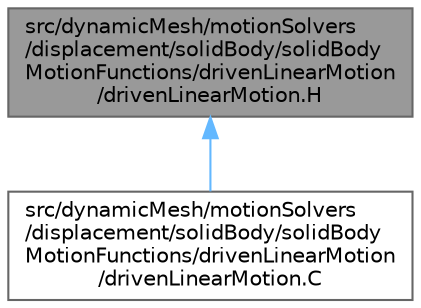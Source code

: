 digraph "src/dynamicMesh/motionSolvers/displacement/solidBody/solidBodyMotionFunctions/drivenLinearMotion/drivenLinearMotion.H"
{
 // LATEX_PDF_SIZE
  bgcolor="transparent";
  edge [fontname=Helvetica,fontsize=10,labelfontname=Helvetica,labelfontsize=10];
  node [fontname=Helvetica,fontsize=10,shape=box,height=0.2,width=0.4];
  Node1 [id="Node000001",label="src/dynamicMesh/motionSolvers\l/displacement/solidBody/solidBody\lMotionFunctions/drivenLinearMotion\l/drivenLinearMotion.H",height=0.2,width=0.4,color="gray40", fillcolor="grey60", style="filled", fontcolor="black",tooltip=" "];
  Node1 -> Node2 [id="edge1_Node000001_Node000002",dir="back",color="steelblue1",style="solid",tooltip=" "];
  Node2 [id="Node000002",label="src/dynamicMesh/motionSolvers\l/displacement/solidBody/solidBody\lMotionFunctions/drivenLinearMotion\l/drivenLinearMotion.C",height=0.2,width=0.4,color="grey40", fillcolor="white", style="filled",URL="$drivenLinearMotion_8C.html",tooltip=" "];
}

